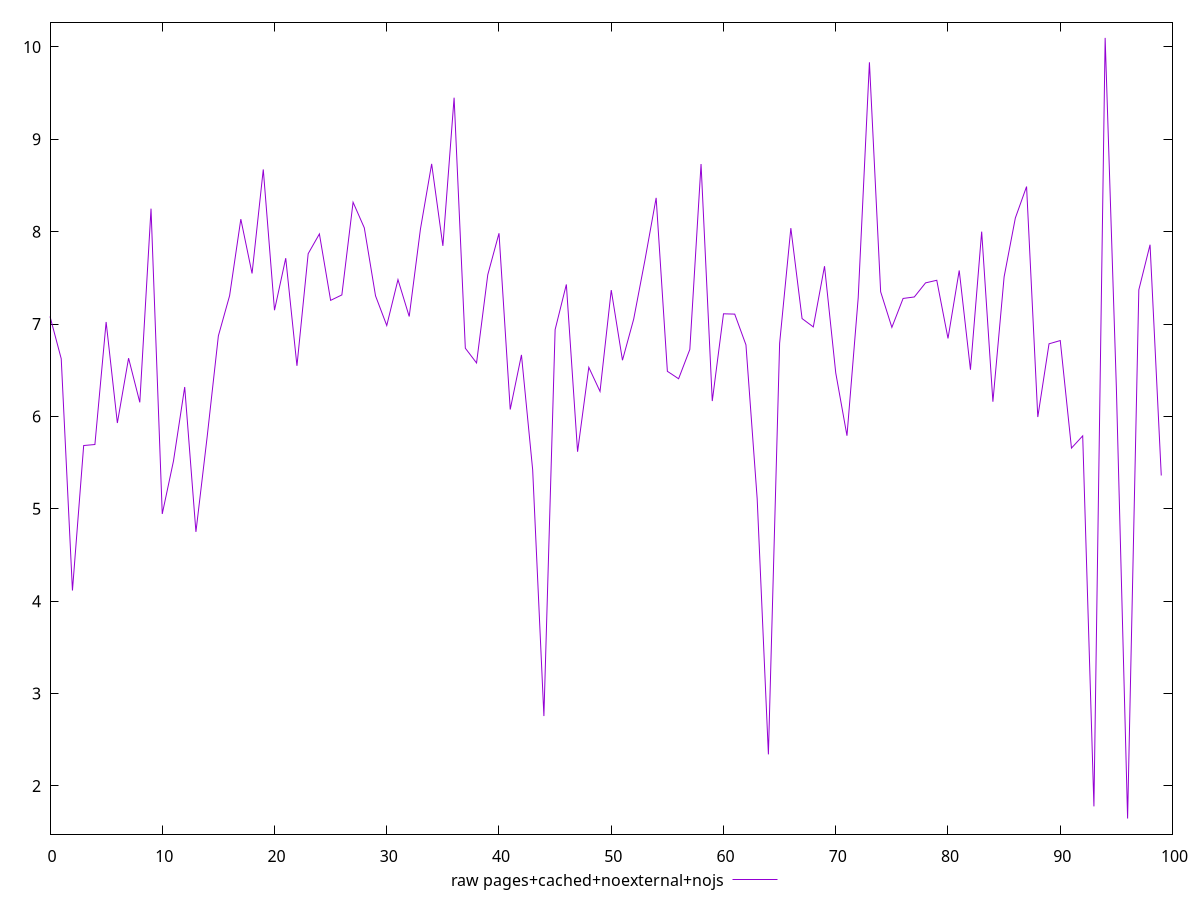 $_rawPagesCachedNoexternalNojs <<EOF
7.0823
6.6246
4.115399999999999
5.685
5.695900000000001
7.0222
5.929
6.6306
6.152299999999999
8.2493
4.9443
5.517399999999999
6.3183
4.7503
5.778499999999999
6.872199999999999
7.307300000000001
8.1359
7.5477
8.6738
7.149800000000001
7.7131
6.5478000000000005
7.762
7.975599999999999
7.256500000000001
7.315300000000001
8.3186
8.041599999999999
7.3057
6.9843
7.4811
7.0819
8.0272
8.7338
7.846099999999999
9.450499999999998
6.7385
6.5787
7.534000000000001
7.982799999999999
6.075200000000001
6.666100000000001
5.4208
2.7560000000000002
6.9399999999999995
7.4288
5.6176
6.531299999999999
6.2708
7.367799999999999
6.6084000000000005
7.053999999999999
7.6914
8.3662
6.4883999999999995
6.407900000000001
6.7254000000000005
8.7324
6.166399999999999
7.111
7.1076
6.7749
5.1091
2.340999999999999
6.7916
8.0388
7.0593
6.9689
7.6261
6.4708
5.7912
7.2834
9.8338
7.3496
6.964
7.2772
7.2933
7.4458
7.474
6.844200000000001
7.580399999999999
6.5055
8.0003
6.1591000000000005
7.5116000000000005
8.1482
8.488499999999998
5.993499999999999
6.7862
6.8214
5.6572000000000005
5.789500000000001
1.7780000000000022
10.0978
6.3099
1.6469999999999998
7.370299999999999
7.858700000000001
5.360399999999999
EOF
set key outside below
set terminal pngcairo
set output "report_00005_2020-11-02T22-26-11.212Z/network-server-latency/pages+cached+noexternal+nojs//raw.png"
set yrange [1.4779839999999997:10.266815999999999]
plot $_rawPagesCachedNoexternalNojs title "raw pages+cached+noexternal+nojs" with line ,